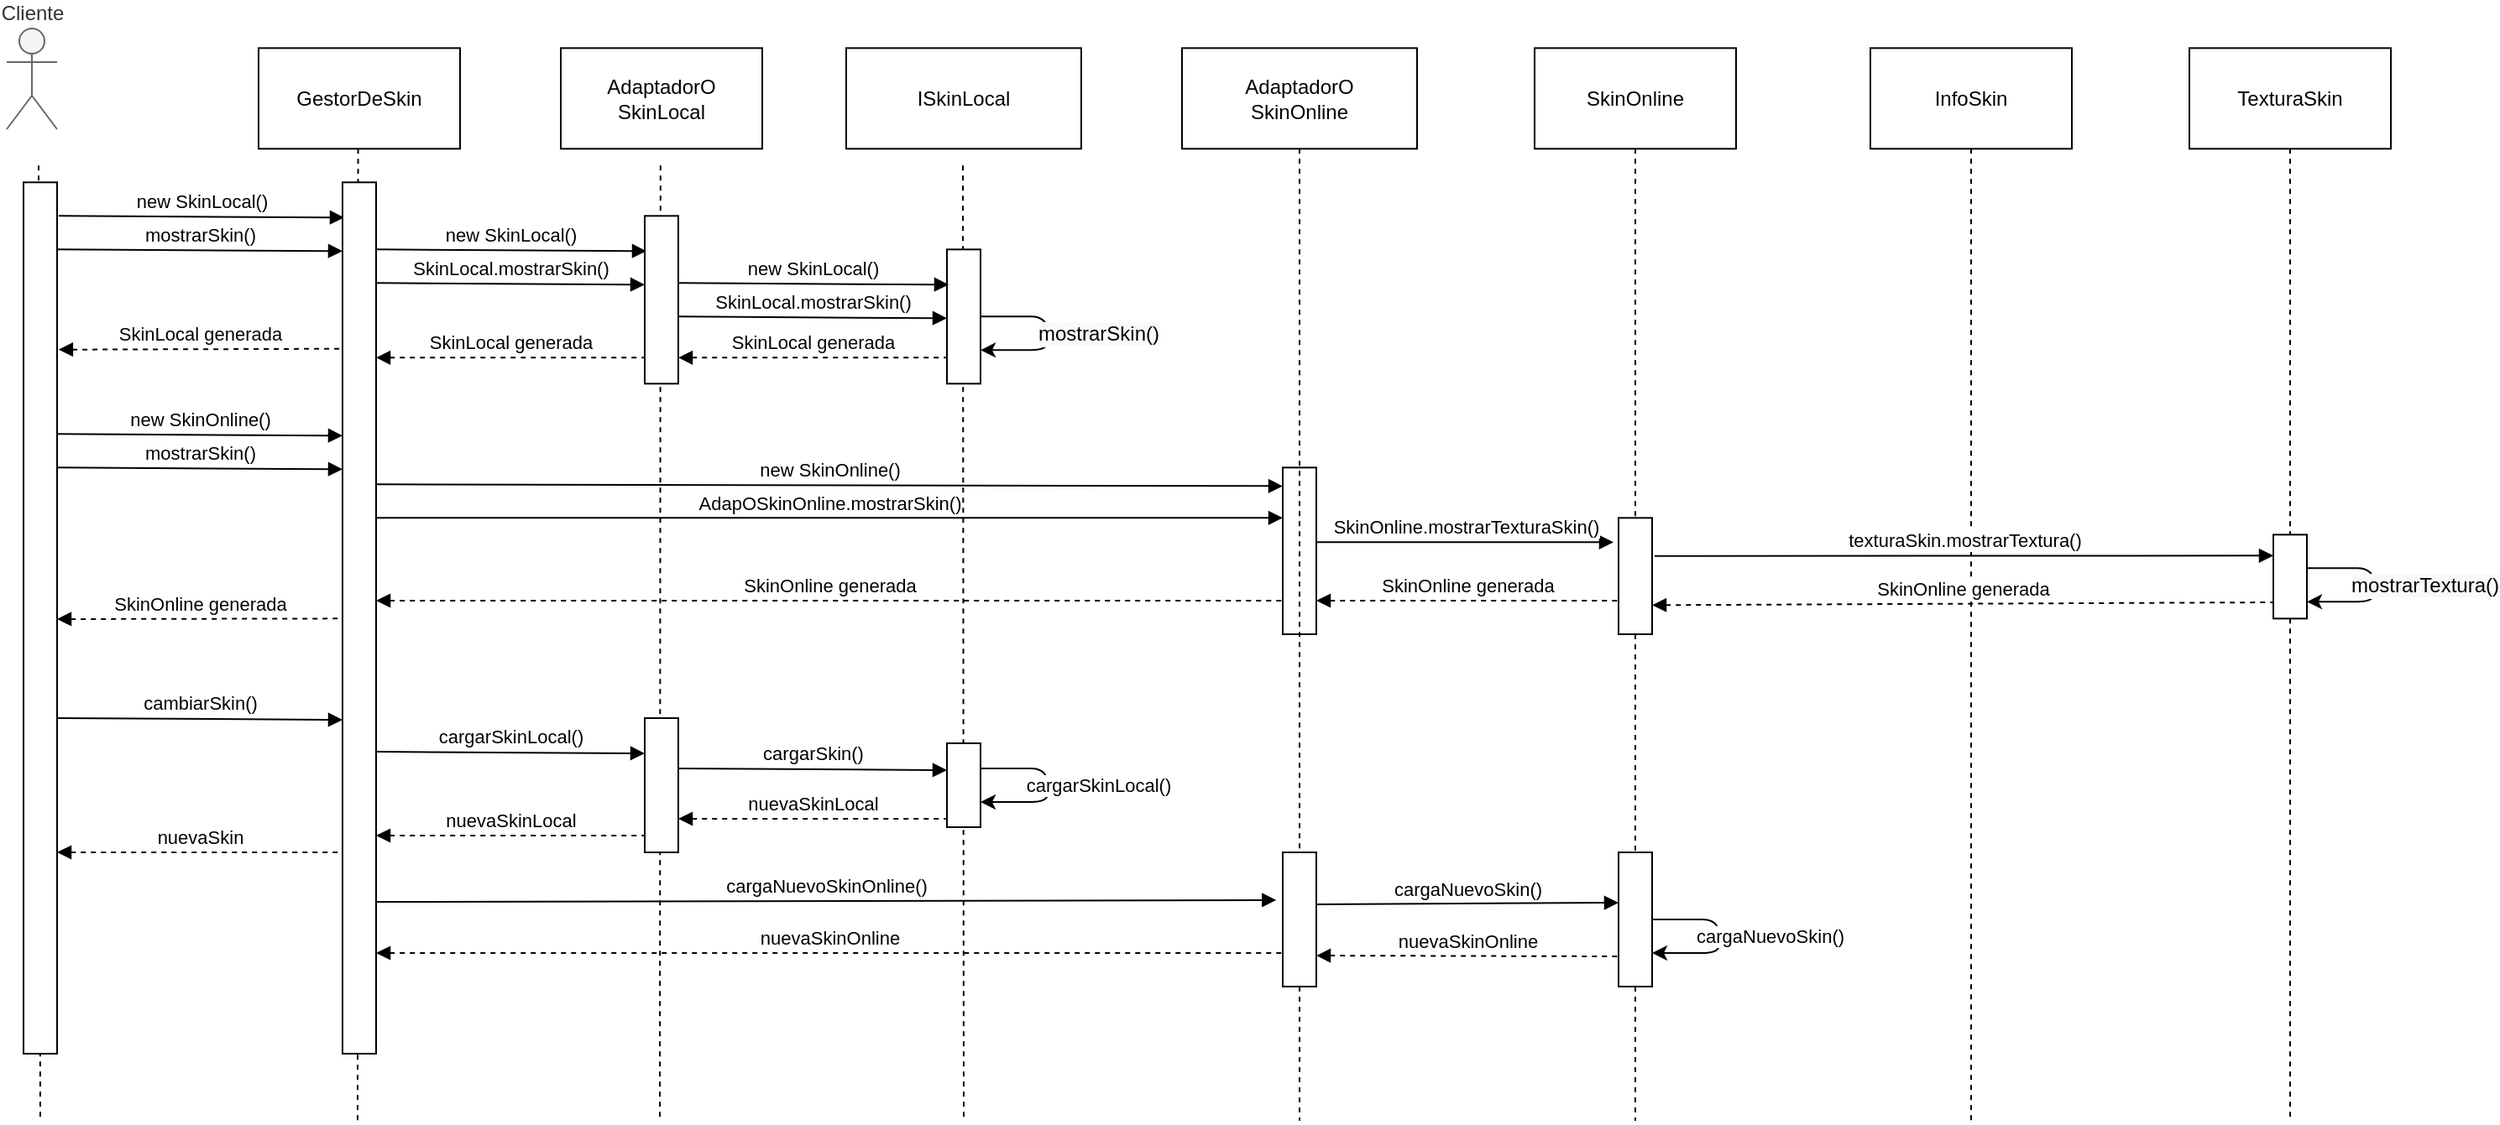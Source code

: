 <mxfile version="15.4.3" type="google"><diagram id="FFhPNZp1Z0Cv77TAvvxm" name="Página-1"><mxGraphModel dx="1188" dy="854" grid="1" gridSize="10" guides="1" tooltips="1" connect="1" arrows="1" fold="1" page="1" pageScale="1" pageWidth="1600" pageHeight="700" math="0" shadow="0"><root><mxCell id="0"/><mxCell id="1" parent="0"/><mxCell id="NhyaLvFImzAlUFsz6ZrL-10" value="" style="rounded=0;orthogonalLoop=1;jettySize=auto;html=1;exitX=0.5;exitY=1;exitDx=0;exitDy=0;dashed=1;endArrow=none;endFill=0;" edge="1" parent="1"><mxGeometry relative="1" as="geometry"><mxPoint x="620" y="680" as="targetPoint"/><mxPoint x="619.5" y="110.67" as="sourcePoint"/></mxGeometry></mxCell><mxCell id="8W0476xP9J8Cwm-FeBUf-44" style="rounded=0;orthogonalLoop=1;jettySize=auto;html=1;exitX=0.5;exitY=1;exitDx=0;exitDy=0;dashed=1;endArrow=none;endFill=0;" parent="1" edge="1"><mxGeometry relative="1" as="geometry"><mxPoint x="259" y="680" as="targetPoint"/><mxPoint x="259.29" y="100.67" as="sourcePoint"/></mxGeometry></mxCell><mxCell id="8W0476xP9J8Cwm-FeBUf-2" style="rounded=0;orthogonalLoop=1;jettySize=auto;html=1;endArrow=none;endFill=0;dashed=1;" parent="1" edge="1"><mxGeometry relative="1" as="geometry"><mxPoint x="70" y="680" as="targetPoint"/><mxPoint x="69" y="110.67" as="sourcePoint"/></mxGeometry></mxCell><mxCell id="8W0476xP9J8Cwm-FeBUf-3" value="Cliente" style="shape=umlActor;verticalLabelPosition=top;verticalAlign=bottom;html=1;outlineConnect=0;labelPosition=center;align=center;fillColor=#f5f5f5;strokeColor=#666666;fontColor=#333333;" parent="1" vertex="1"><mxGeometry x="50" y="29" width="30" height="60" as="geometry"/></mxCell><mxCell id="8W0476xP9J8Cwm-FeBUf-4" style="rounded=0;orthogonalLoop=1;jettySize=auto;html=1;exitX=0.5;exitY=1;exitDx=0;exitDy=0;dashed=1;endArrow=none;endFill=0;startArrow=none;" parent="1" source="Qq_ZQxuOtuxrpt1lNSAV-54" edge="1"><mxGeometry relative="1" as="geometry"><mxPoint x="439" y="520" as="targetPoint"/><mxPoint x="439.41" y="110.67" as="sourcePoint"/></mxGeometry></mxCell><mxCell id="8W0476xP9J8Cwm-FeBUf-5" value="AdaptadorO&lt;br&gt;SkinLocal" style="rounded=0;whiteSpace=wrap;html=1;" parent="1" vertex="1"><mxGeometry x="380" y="40.67" width="120" height="60" as="geometry"/></mxCell><mxCell id="8W0476xP9J8Cwm-FeBUf-7" value="AdaptadorO&lt;br&gt;SkinOnline" style="rounded=0;whiteSpace=wrap;html=1;" parent="1" vertex="1"><mxGeometry x="750" y="40.67" width="140" height="60" as="geometry"/></mxCell><mxCell id="8W0476xP9J8Cwm-FeBUf-8" style="edgeStyle=orthogonalEdgeStyle;rounded=0;orthogonalLoop=1;jettySize=auto;html=1;exitX=0.5;exitY=1;exitDx=0;exitDy=0;dashed=1;endArrow=none;endFill=0;startArrow=none;" parent="1" source="Qq_ZQxuOtuxrpt1lNSAV-48" edge="1"><mxGeometry relative="1" as="geometry"><mxPoint x="1020" y="680" as="targetPoint"/></mxGeometry></mxCell><mxCell id="8W0476xP9J8Cwm-FeBUf-9" value="SkinOnline" style="rounded=0;whiteSpace=wrap;html=1;" parent="1" vertex="1"><mxGeometry x="960" y="40.67" width="120" height="60" as="geometry"/></mxCell><mxCell id="8W0476xP9J8Cwm-FeBUf-11" value="InfoSkin" style="rounded=0;whiteSpace=wrap;html=1;" parent="1" vertex="1"><mxGeometry x="1160" y="40.67" width="120" height="60" as="geometry"/></mxCell><mxCell id="8W0476xP9J8Cwm-FeBUf-13" value="TexturaSkin" style="rounded=0;whiteSpace=wrap;html=1;" parent="1" vertex="1"><mxGeometry x="1350" y="40.67" width="120" height="60" as="geometry"/></mxCell><mxCell id="8W0476xP9J8Cwm-FeBUf-16" value="&lt;span style=&quot;font-family: &amp;#34;helvetica&amp;#34;&quot;&gt;new SkinLocal()&lt;/span&gt;" style="endArrow=block;html=1;endFill=1;labelPosition=center;verticalLabelPosition=top;align=center;verticalAlign=bottom;entryX=0;entryY=0.042;entryDx=0;entryDy=0;entryPerimeter=0;" parent="1" edge="1"><mxGeometry width="50" height="50" relative="1" as="geometry"><mxPoint x="81" y="140.67" as="sourcePoint"/><mxPoint x="251" y="141.67" as="targetPoint"/></mxGeometry></mxCell><mxCell id="8W0476xP9J8Cwm-FeBUf-38" value="ISkinLocal" style="rounded=0;whiteSpace=wrap;html=1;" parent="1" vertex="1"><mxGeometry x="550" y="40.67" width="140" height="60" as="geometry"/></mxCell><mxCell id="8W0476xP9J8Cwm-FeBUf-43" value="GestorDeSkin" style="rounded=0;whiteSpace=wrap;html=1;" parent="1" vertex="1"><mxGeometry x="200" y="40.67" width="120" height="60" as="geometry"/></mxCell><mxCell id="8W0476xP9J8Cwm-FeBUf-48" value="" style="rounded=0;whiteSpace=wrap;html=1;" parent="1" vertex="1"><mxGeometry x="60" y="120.67" width="20" height="519.33" as="geometry"/></mxCell><mxCell id="8W0476xP9J8Cwm-FeBUf-64" value="" style="rounded=0;orthogonalLoop=1;jettySize=auto;html=1;exitX=0.5;exitY=1;exitDx=0;exitDy=0;dashed=1;endArrow=none;endFill=0;" parent="1" source="8W0476xP9J8Cwm-FeBUf-11" edge="1"><mxGeometry relative="1" as="geometry"><mxPoint x="1220" y="680" as="targetPoint"/><mxPoint x="1220" y="100.67" as="sourcePoint"/></mxGeometry></mxCell><mxCell id="nEfzSv-l4ia5l02yRWtV-1" value="&lt;font face=&quot;helvetica&quot;&gt;new SkinLocal()&lt;/font&gt;" style="endArrow=block;html=1;endFill=1;labelPosition=center;verticalLabelPosition=top;align=center;verticalAlign=bottom;" parent="1" edge="1"><mxGeometry width="50" height="50" relative="1" as="geometry"><mxPoint x="270" y="160.67" as="sourcePoint"/><mxPoint x="431" y="161.67" as="targetPoint"/></mxGeometry></mxCell><mxCell id="nEfzSv-l4ia5l02yRWtV-2" value="&lt;font face=&quot;helvetica&quot;&gt;mostrarSkin()&lt;/font&gt;" style="endArrow=block;html=1;endFill=1;labelPosition=center;verticalLabelPosition=top;align=center;verticalAlign=bottom;entryX=0;entryY=0.042;entryDx=0;entryDy=0;entryPerimeter=0;" parent="1" edge="1"><mxGeometry width="50" height="50" relative="1" as="geometry"><mxPoint x="80" y="160.67" as="sourcePoint"/><mxPoint x="250" y="161.67" as="targetPoint"/></mxGeometry></mxCell><mxCell id="nEfzSv-l4ia5l02yRWtV-3" value="&lt;font face=&quot;helvetica&quot;&gt;SkinLocal.mostrarSkin()&lt;/font&gt;" style="endArrow=block;html=1;endFill=1;labelPosition=center;verticalLabelPosition=top;align=center;verticalAlign=bottom;" parent="1" edge="1"><mxGeometry width="50" height="50" relative="1" as="geometry"><mxPoint x="270" y="180.67" as="sourcePoint"/><mxPoint x="430" y="181.67" as="targetPoint"/></mxGeometry></mxCell><mxCell id="nEfzSv-l4ia5l02yRWtV-4" value="" style="rounded=0;whiteSpace=wrap;html=1;" parent="1" vertex="1"><mxGeometry x="610" y="160.67" width="20" height="80" as="geometry"/></mxCell><mxCell id="nEfzSv-l4ia5l02yRWtV-5" value="&lt;font face=&quot;helvetica&quot;&gt;new SkinLocal()&lt;/font&gt;" style="endArrow=block;html=1;endFill=1;labelPosition=center;verticalLabelPosition=top;align=center;verticalAlign=bottom;" parent="1" edge="1"><mxGeometry width="50" height="50" relative="1" as="geometry"><mxPoint x="450" y="180.67" as="sourcePoint"/><mxPoint x="611" y="181.67" as="targetPoint"/></mxGeometry></mxCell><mxCell id="nEfzSv-l4ia5l02yRWtV-6" value="&lt;font face=&quot;helvetica&quot;&gt;SkinLocal.mostrarSkin()&lt;/font&gt;" style="endArrow=block;html=1;endFill=1;labelPosition=center;verticalLabelPosition=top;align=center;verticalAlign=bottom;" parent="1" edge="1"><mxGeometry width="50" height="50" relative="1" as="geometry"><mxPoint x="450" y="200.67" as="sourcePoint"/><mxPoint x="610" y="201.67" as="targetPoint"/></mxGeometry></mxCell><mxCell id="nEfzSv-l4ia5l02yRWtV-7" value="SkinLocal generada" style="endArrow=none;html=1;endFill=0;labelPosition=center;verticalLabelPosition=top;align=center;verticalAlign=bottom;startArrow=block;startFill=1;dashed=1;" parent="1" edge="1"><mxGeometry width="50" height="50" relative="1" as="geometry"><mxPoint x="450" y="225.17" as="sourcePoint"/><mxPoint x="610" y="225.17" as="targetPoint"/><mxPoint as="offset"/></mxGeometry></mxCell><mxCell id="nEfzSv-l4ia5l02yRWtV-8" value="SkinLocal generada" style="endArrow=none;html=1;endFill=0;labelPosition=center;verticalLabelPosition=top;align=center;verticalAlign=bottom;startArrow=block;startFill=1;dashed=1;" parent="1" edge="1"><mxGeometry width="50" height="50" relative="1" as="geometry"><mxPoint x="270" y="225.17" as="sourcePoint"/><mxPoint x="430" y="225.17" as="targetPoint"/><mxPoint as="offset"/></mxGeometry></mxCell><mxCell id="nEfzSv-l4ia5l02yRWtV-9" value="SkinLocal generada" style="endArrow=none;html=1;endFill=0;labelPosition=center;verticalLabelPosition=top;align=center;verticalAlign=bottom;startArrow=block;startFill=1;dashed=1;exitX=1.047;exitY=0.192;exitDx=0;exitDy=0;exitPerimeter=0;entryX=-0.077;entryY=0.191;entryDx=0;entryDy=0;entryPerimeter=0;" parent="1" source="8W0476xP9J8Cwm-FeBUf-48" edge="1" target="8W0476xP9J8Cwm-FeBUf-51"><mxGeometry width="50" height="50" relative="1" as="geometry"><mxPoint x="100" y="230.67" as="sourcePoint"/><mxPoint x="250" y="230.67" as="targetPoint"/><mxPoint as="offset"/></mxGeometry></mxCell><mxCell id="nEfzSv-l4ia5l02yRWtV-10" value="&lt;span style=&quot;font-size: 12px ; text-align: left ; background-color: rgb(248 , 249 , 250)&quot;&gt;mostrarSkin()&lt;/span&gt;" style="endArrow=classic;html=1;exitX=1;exitY=0.5;exitDx=0;exitDy=0;entryX=1;entryY=0.75;entryDx=0;entryDy=0;fillColor=none;" parent="1" source="nEfzSv-l4ia5l02yRWtV-4" target="nEfzSv-l4ia5l02yRWtV-4" edge="1"><mxGeometry y="30" width="50" height="50" relative="1" as="geometry"><mxPoint x="680" y="300.67" as="sourcePoint"/><mxPoint x="730" y="250.67" as="targetPoint"/><Array as="points"><mxPoint x="670" y="200.67"/><mxPoint x="670" y="220.67"/></Array><mxPoint as="offset"/></mxGeometry></mxCell><mxCell id="nEfzSv-l4ia5l02yRWtV-11" value="&lt;font face=&quot;helvetica&quot;&gt;new SkinOnline()&lt;/font&gt;" style="endArrow=block;html=1;endFill=1;labelPosition=center;verticalLabelPosition=top;align=center;verticalAlign=bottom;entryX=0;entryY=0.042;entryDx=0;entryDy=0;entryPerimeter=0;" parent="1" edge="1"><mxGeometry width="50" height="50" relative="1" as="geometry"><mxPoint x="80" y="270.67" as="sourcePoint"/><mxPoint x="250" y="271.67" as="targetPoint"/></mxGeometry></mxCell><mxCell id="nEfzSv-l4ia5l02yRWtV-12" value="&lt;font face=&quot;helvetica&quot;&gt;mostrarSkin()&lt;/font&gt;" style="endArrow=block;html=1;endFill=1;labelPosition=center;verticalLabelPosition=top;align=center;verticalAlign=bottom;entryX=0;entryY=0.042;entryDx=0;entryDy=0;entryPerimeter=0;" parent="1" edge="1"><mxGeometry width="50" height="50" relative="1" as="geometry"><mxPoint x="80" y="290.67" as="sourcePoint"/><mxPoint x="250" y="291.67" as="targetPoint"/></mxGeometry></mxCell><mxCell id="nEfzSv-l4ia5l02yRWtV-14" value="" style="rounded=0;orthogonalLoop=1;jettySize=auto;html=1;exitX=0.5;exitY=1;exitDx=0;exitDy=0;dashed=1;endArrow=none;endFill=0;startArrow=none;" parent="1" source="NhyaLvFImzAlUFsz6ZrL-16" edge="1"><mxGeometry relative="1" as="geometry"><mxPoint x="820" y="680" as="targetPoint"/><mxPoint x="820" y="100.67" as="sourcePoint"/></mxGeometry></mxCell><mxCell id="nEfzSv-l4ia5l02yRWtV-15" value="&lt;font face=&quot;helvetica&quot;&gt;new SkinOnline()&lt;/font&gt;" style="endArrow=block;html=1;endFill=1;labelPosition=center;verticalLabelPosition=top;align=center;verticalAlign=bottom;entryX=0;entryY=0.111;entryDx=0;entryDy=0;entryPerimeter=0;" parent="1" target="nEfzSv-l4ia5l02yRWtV-13" edge="1"><mxGeometry width="50" height="50" relative="1" as="geometry"><mxPoint x="270" y="300.67" as="sourcePoint"/><mxPoint x="780" y="300.67" as="targetPoint"/></mxGeometry></mxCell><mxCell id="nEfzSv-l4ia5l02yRWtV-16" value="&lt;font face=&quot;helvetica&quot;&gt;AdapOSkinOnline.mostrarSkin()&lt;/font&gt;" style="endArrow=block;html=1;endFill=1;labelPosition=center;verticalLabelPosition=top;align=center;verticalAlign=bottom;" parent="1" edge="1"><mxGeometry width="50" height="50" relative="1" as="geometry"><mxPoint x="270" y="320.67" as="sourcePoint"/><mxPoint x="810" y="320.67" as="targetPoint"/></mxGeometry></mxCell><mxCell id="nEfzSv-l4ia5l02yRWtV-23" value="" style="rounded=0;orthogonalLoop=1;jettySize=auto;html=1;exitX=0.5;exitY=1;exitDx=0;exitDy=0;dashed=1;endArrow=none;endFill=0;startArrow=none;" parent="1" source="nEfzSv-l4ia5l02yRWtV-19" edge="1"><mxGeometry relative="1" as="geometry"><mxPoint x="1410" y="680" as="targetPoint"/><mxPoint x="1410" y="100.67" as="sourcePoint"/></mxGeometry></mxCell><mxCell id="nEfzSv-l4ia5l02yRWtV-68" value="&lt;font face=&quot;helvetica&quot;&gt;SkinOnline.mostrarTexturaSkin()&lt;/font&gt;" style="endArrow=block;html=1;endFill=1;labelPosition=center;verticalLabelPosition=top;align=center;verticalAlign=bottom;" parent="1" edge="1"><mxGeometry width="50" height="50" relative="1" as="geometry"><mxPoint x="830" y="335.17" as="sourcePoint"/><mxPoint x="1007" y="335.17" as="targetPoint"/></mxGeometry></mxCell><mxCell id="Qq_ZQxuOtuxrpt1lNSAV-48" value="" style="rounded=0;whiteSpace=wrap;html=1;" parent="1" vertex="1"><mxGeometry x="1010" y="320.67" width="20" height="69.33" as="geometry"/></mxCell><mxCell id="Qq_ZQxuOtuxrpt1lNSAV-49" value="" style="edgeStyle=orthogonalEdgeStyle;rounded=0;orthogonalLoop=1;jettySize=auto;html=1;exitX=0.5;exitY=1;exitDx=0;exitDy=0;dashed=1;endArrow=none;endFill=0;" parent="1" source="8W0476xP9J8Cwm-FeBUf-9" target="Qq_ZQxuOtuxrpt1lNSAV-48" edge="1"><mxGeometry relative="1" as="geometry"><mxPoint x="1020" y="490.67" as="targetPoint"/><mxPoint x="1020" y="100.67" as="sourcePoint"/></mxGeometry></mxCell><mxCell id="Qq_ZQxuOtuxrpt1lNSAV-50" value="&lt;font face=&quot;helvetica&quot;&gt;texturaSkin.mostrarTextura()&lt;/font&gt;" style="endArrow=block;html=1;endFill=1;labelPosition=center;verticalLabelPosition=top;align=center;verticalAlign=bottom;entryX=0;entryY=0.25;entryDx=0;entryDy=0;exitX=1.074;exitY=0.327;exitDx=0;exitDy=0;exitPerimeter=0;" parent="1" source="Qq_ZQxuOtuxrpt1lNSAV-48" target="nEfzSv-l4ia5l02yRWtV-19" edge="1"><mxGeometry width="50" height="50" relative="1" as="geometry"><mxPoint x="1040" y="343.67" as="sourcePoint"/><mxPoint x="1207" y="345.17" as="targetPoint"/></mxGeometry></mxCell><mxCell id="Qq_ZQxuOtuxrpt1lNSAV-51" value="&lt;span style=&quot;font-size: 12px ; text-align: left ; background-color: rgb(248 , 249 , 250)&quot;&gt;mostrarTextura()&lt;/span&gt;" style="endArrow=classic;html=1;exitX=1;exitY=0.5;exitDx=0;exitDy=0;entryX=1;entryY=0.75;entryDx=0;entryDy=0;fillColor=none;" parent="1" edge="1"><mxGeometry y="30" width="50" height="50" relative="1" as="geometry"><mxPoint x="1420" y="350.67" as="sourcePoint"/><mxPoint x="1420" y="370.67" as="targetPoint"/><Array as="points"><mxPoint x="1460" y="350.67"/><mxPoint x="1460" y="370.67"/></Array><mxPoint as="offset"/></mxGeometry></mxCell><mxCell id="nEfzSv-l4ia5l02yRWtV-19" value="" style="rounded=0;whiteSpace=wrap;html=1;" parent="1" vertex="1"><mxGeometry x="1400" y="330.67" width="20" height="50" as="geometry"/></mxCell><mxCell id="Qq_ZQxuOtuxrpt1lNSAV-52" value="" style="rounded=0;orthogonalLoop=1;jettySize=auto;html=1;exitX=0.5;exitY=1;exitDx=0;exitDy=0;dashed=1;endArrow=none;endFill=0;" parent="1" source="8W0476xP9J8Cwm-FeBUf-13" target="nEfzSv-l4ia5l02yRWtV-19" edge="1"><mxGeometry relative="1" as="geometry"><mxPoint x="1410" y="490.67" as="targetPoint"/><mxPoint x="1410" y="100.67" as="sourcePoint"/></mxGeometry></mxCell><mxCell id="Qq_ZQxuOtuxrpt1lNSAV-53" value="&lt;font face=&quot;helvetica&quot;&gt;cambiarSkin()&lt;/font&gt;" style="endArrow=block;html=1;endFill=1;labelPosition=center;verticalLabelPosition=top;align=center;verticalAlign=bottom;entryX=0;entryY=0.042;entryDx=0;entryDy=0;entryPerimeter=0;" parent="1" edge="1"><mxGeometry width="50" height="50" relative="1" as="geometry"><mxPoint x="80" y="440" as="sourcePoint"/><mxPoint x="250" y="441" as="targetPoint"/></mxGeometry></mxCell><mxCell id="Qq_ZQxuOtuxrpt1lNSAV-55" value="" style="rounded=0;orthogonalLoop=1;jettySize=auto;html=1;exitX=0.5;exitY=1;exitDx=0;exitDy=0;dashed=1;endArrow=none;endFill=0;" parent="1" edge="1"><mxGeometry relative="1" as="geometry"><mxPoint x="439" y="680" as="targetPoint"/><mxPoint x="439.41" y="110.67" as="sourcePoint"/></mxGeometry></mxCell><mxCell id="Qq_ZQxuOtuxrpt1lNSAV-56" value="" style="rounded=0;whiteSpace=wrap;html=1;" parent="1" vertex="1"><mxGeometry x="1010" y="520" width="20" height="80" as="geometry"/></mxCell><mxCell id="Qq_ZQxuOtuxrpt1lNSAV-59" value="&lt;font face=&quot;helvetica&quot;&gt;cargarSkinLocal()&lt;/font&gt;" style="endArrow=block;html=1;endFill=1;labelPosition=center;verticalLabelPosition=top;align=center;verticalAlign=bottom;" parent="1" edge="1"><mxGeometry width="50" height="50" relative="1" as="geometry"><mxPoint x="270" y="460" as="sourcePoint"/><mxPoint x="430" y="461" as="targetPoint"/></mxGeometry></mxCell><mxCell id="Qq_ZQxuOtuxrpt1lNSAV-61" value="&lt;span style=&quot;font-family: &amp;#34;helvetica&amp;#34;&quot;&gt;cargarSkinLocal()&lt;/span&gt;" style="endArrow=classic;html=1;exitX=1;exitY=0.5;exitDx=0;exitDy=0;entryX=1;entryY=0.75;entryDx=0;entryDy=0;fillColor=none;" parent="1" edge="1"><mxGeometry y="30" width="50" height="50" relative="1" as="geometry"><mxPoint x="630" y="470" as="sourcePoint"/><mxPoint x="630" y="490" as="targetPoint"/><Array as="points"><mxPoint x="670" y="470"/><mxPoint x="670" y="490"/></Array><mxPoint as="offset"/></mxGeometry></mxCell><mxCell id="Qq_ZQxuOtuxrpt1lNSAV-62" value="&lt;font face=&quot;helvetica&quot;&gt;cargaNuevoSkinOnline()&lt;/font&gt;" style="endArrow=block;html=1;endFill=1;labelPosition=center;verticalLabelPosition=top;align=center;verticalAlign=bottom;entryX=-0.192;entryY=0.356;entryDx=0;entryDy=0;entryPerimeter=0;" parent="1" target="NhyaLvFImzAlUFsz6ZrL-16" edge="1"><mxGeometry width="50" height="50" relative="1" as="geometry"><mxPoint x="270" y="549.5" as="sourcePoint"/><mxPoint x="430" y="550.5" as="targetPoint"/></mxGeometry></mxCell><mxCell id="Qq_ZQxuOtuxrpt1lNSAV-65" value="&lt;span style=&quot;font-family: &amp;#34;helvetica&amp;#34;&quot;&gt;cargaNuevoSkin()&lt;/span&gt;" style="endArrow=classic;html=1;exitX=1;exitY=0.5;exitDx=0;exitDy=0;entryX=1;entryY=0.75;entryDx=0;entryDy=0;fillColor=none;" parent="1" edge="1"><mxGeometry y="30" width="50" height="50" relative="1" as="geometry"><mxPoint x="1030" y="560" as="sourcePoint"/><mxPoint x="1030" y="580" as="targetPoint"/><Array as="points"><mxPoint x="1070" y="560"/><mxPoint x="1070" y="580"/></Array><mxPoint as="offset"/></mxGeometry></mxCell><mxCell id="NhyaLvFImzAlUFsz6ZrL-5" value="SkinOnline generada" style="endArrow=none;html=1;endFill=0;labelPosition=center;verticalLabelPosition=top;align=center;verticalAlign=bottom;startArrow=block;startFill=1;dashed=1;exitX=1;exitY=0.75;exitDx=0;exitDy=0;" edge="1" parent="1" source="Qq_ZQxuOtuxrpt1lNSAV-48"><mxGeometry width="50" height="50" relative="1" as="geometry"><mxPoint x="1240" y="370.67" as="sourcePoint"/><mxPoint x="1400" y="371" as="targetPoint"/><mxPoint as="offset"/></mxGeometry></mxCell><mxCell id="NhyaLvFImzAlUFsz6ZrL-6" value="SkinOnline generada" style="endArrow=none;html=1;endFill=0;labelPosition=center;verticalLabelPosition=top;align=center;verticalAlign=bottom;startArrow=block;startFill=1;dashed=1;" edge="1" parent="1"><mxGeometry width="50" height="50" relative="1" as="geometry"><mxPoint x="830" y="370" as="sourcePoint"/><mxPoint x="1010" y="370" as="targetPoint"/><mxPoint as="offset"/></mxGeometry></mxCell><mxCell id="NhyaLvFImzAlUFsz6ZrL-7" value="SkinOnline generada" style="endArrow=none;html=1;endFill=0;labelPosition=center;verticalLabelPosition=top;align=center;verticalAlign=bottom;startArrow=block;startFill=1;dashed=1;" edge="1" parent="1"><mxGeometry width="50" height="50" relative="1" as="geometry"><mxPoint x="270" y="370" as="sourcePoint"/><mxPoint x="810" y="370" as="targetPoint"/><mxPoint as="offset"/></mxGeometry></mxCell><mxCell id="NhyaLvFImzAlUFsz6ZrL-8" value="SkinOnline generada" style="endArrow=none;html=1;endFill=0;labelPosition=center;verticalLabelPosition=top;align=center;verticalAlign=bottom;startArrow=block;startFill=1;dashed=1;" edge="1" parent="1"><mxGeometry width="50" height="50" relative="1" as="geometry"><mxPoint x="80" y="381" as="sourcePoint"/><mxPoint x="250" y="380.67" as="targetPoint"/><mxPoint as="offset"/></mxGeometry></mxCell><mxCell id="8W0476xP9J8Cwm-FeBUf-52" value="" style="rounded=0;whiteSpace=wrap;html=1;" parent="1" vertex="1"><mxGeometry x="430" y="140.67" width="20" height="100" as="geometry"/></mxCell><mxCell id="NhyaLvFImzAlUFsz6ZrL-9" value="" style="rounded=0;whiteSpace=wrap;html=1;" vertex="1" parent="1"><mxGeometry x="610" y="455" width="20" height="50" as="geometry"/></mxCell><mxCell id="NhyaLvFImzAlUFsz6ZrL-11" value="&lt;font face=&quot;helvetica&quot;&gt;cargarSkin()&lt;/font&gt;" style="endArrow=block;html=1;endFill=1;labelPosition=center;verticalLabelPosition=top;align=center;verticalAlign=bottom;" edge="1" parent="1"><mxGeometry width="50" height="50" relative="1" as="geometry"><mxPoint x="450" y="470" as="sourcePoint"/><mxPoint x="610" y="471" as="targetPoint"/></mxGeometry></mxCell><mxCell id="NhyaLvFImzAlUFsz6ZrL-12" value="nuevaSkinLocal" style="endArrow=none;html=1;endFill=0;labelPosition=center;verticalLabelPosition=top;align=center;verticalAlign=bottom;startArrow=block;startFill=1;dashed=1;" edge="1" parent="1"><mxGeometry width="50" height="50" relative="1" as="geometry"><mxPoint x="450" y="500.0" as="sourcePoint"/><mxPoint x="610" y="500.0" as="targetPoint"/><mxPoint as="offset"/></mxGeometry></mxCell><mxCell id="NhyaLvFImzAlUFsz6ZrL-13" value="nuevaSkinLocal" style="endArrow=none;html=1;endFill=0;labelPosition=center;verticalLabelPosition=top;align=center;verticalAlign=bottom;startArrow=block;startFill=1;dashed=1;" edge="1" parent="1"><mxGeometry width="50" height="50" relative="1" as="geometry"><mxPoint x="270" y="510" as="sourcePoint"/><mxPoint x="430" y="510" as="targetPoint"/><mxPoint as="offset"/></mxGeometry></mxCell><mxCell id="NhyaLvFImzAlUFsz6ZrL-14" value="nuevaSkin" style="endArrow=none;html=1;endFill=0;labelPosition=center;verticalLabelPosition=top;align=center;verticalAlign=bottom;startArrow=block;startFill=1;dashed=1;" edge="1" parent="1"><mxGeometry width="50" height="50" relative="1" as="geometry"><mxPoint x="80" y="520" as="sourcePoint"/><mxPoint x="250" y="520" as="targetPoint"/><mxPoint as="offset"/></mxGeometry></mxCell><mxCell id="8W0476xP9J8Cwm-FeBUf-51" value="" style="rounded=0;whiteSpace=wrap;html=1;" parent="1" vertex="1"><mxGeometry x="250" y="120.67" width="20" height="519.33" as="geometry"/></mxCell><mxCell id="Qq_ZQxuOtuxrpt1lNSAV-54" value="" style="rounded=0;whiteSpace=wrap;html=1;" parent="1" vertex="1"><mxGeometry x="430" y="440" width="20" height="80" as="geometry"/></mxCell><mxCell id="nEfzSv-l4ia5l02yRWtV-13" value="" style="rounded=0;whiteSpace=wrap;html=1;" parent="1" vertex="1"><mxGeometry x="810" y="290.67" width="20" height="99.33" as="geometry"/></mxCell><mxCell id="NhyaLvFImzAlUFsz6ZrL-15" value="nuevaSkinOnline" style="endArrow=none;html=1;endFill=0;labelPosition=center;verticalLabelPosition=top;align=center;verticalAlign=bottom;startArrow=block;startFill=1;dashed=1;" edge="1" parent="1"><mxGeometry width="50" height="50" relative="1" as="geometry"><mxPoint x="270" y="580" as="sourcePoint"/><mxPoint x="810" y="580" as="targetPoint"/><mxPoint as="offset"/></mxGeometry></mxCell><mxCell id="NhyaLvFImzAlUFsz6ZrL-16" value="" style="rounded=0;whiteSpace=wrap;html=1;" vertex="1" parent="1"><mxGeometry x="810" y="520" width="20" height="80" as="geometry"/></mxCell><mxCell id="NhyaLvFImzAlUFsz6ZrL-17" value="" style="rounded=0;orthogonalLoop=1;jettySize=auto;html=1;exitX=0.5;exitY=1;exitDx=0;exitDy=0;dashed=1;endArrow=none;endFill=0;" edge="1" parent="1" source="8W0476xP9J8Cwm-FeBUf-7" target="NhyaLvFImzAlUFsz6ZrL-16"><mxGeometry relative="1" as="geometry"><mxPoint x="820" y="680" as="targetPoint"/><mxPoint x="820" y="100.67" as="sourcePoint"/></mxGeometry></mxCell><mxCell id="NhyaLvFImzAlUFsz6ZrL-18" value="&lt;font face=&quot;helvetica&quot;&gt;cargaNuevoSkin()&lt;/font&gt;" style="endArrow=block;html=1;endFill=1;labelPosition=center;verticalLabelPosition=top;align=center;verticalAlign=bottom;" edge="1" parent="1"><mxGeometry width="50" height="50" relative="1" as="geometry"><mxPoint x="830" y="551.02" as="sourcePoint"/><mxPoint x="1010" y="550" as="targetPoint"/></mxGeometry></mxCell><mxCell id="NhyaLvFImzAlUFsz6ZrL-19" value="nuevaSkinOnline" style="endArrow=none;html=1;endFill=0;labelPosition=center;verticalLabelPosition=top;align=center;verticalAlign=bottom;startArrow=block;startFill=1;dashed=1;" edge="1" parent="1"><mxGeometry width="50" height="50" relative="1" as="geometry"><mxPoint x="830" y="581.52" as="sourcePoint"/><mxPoint x="1010" y="582" as="targetPoint"/><mxPoint as="offset"/></mxGeometry></mxCell></root></mxGraphModel></diagram></mxfile>